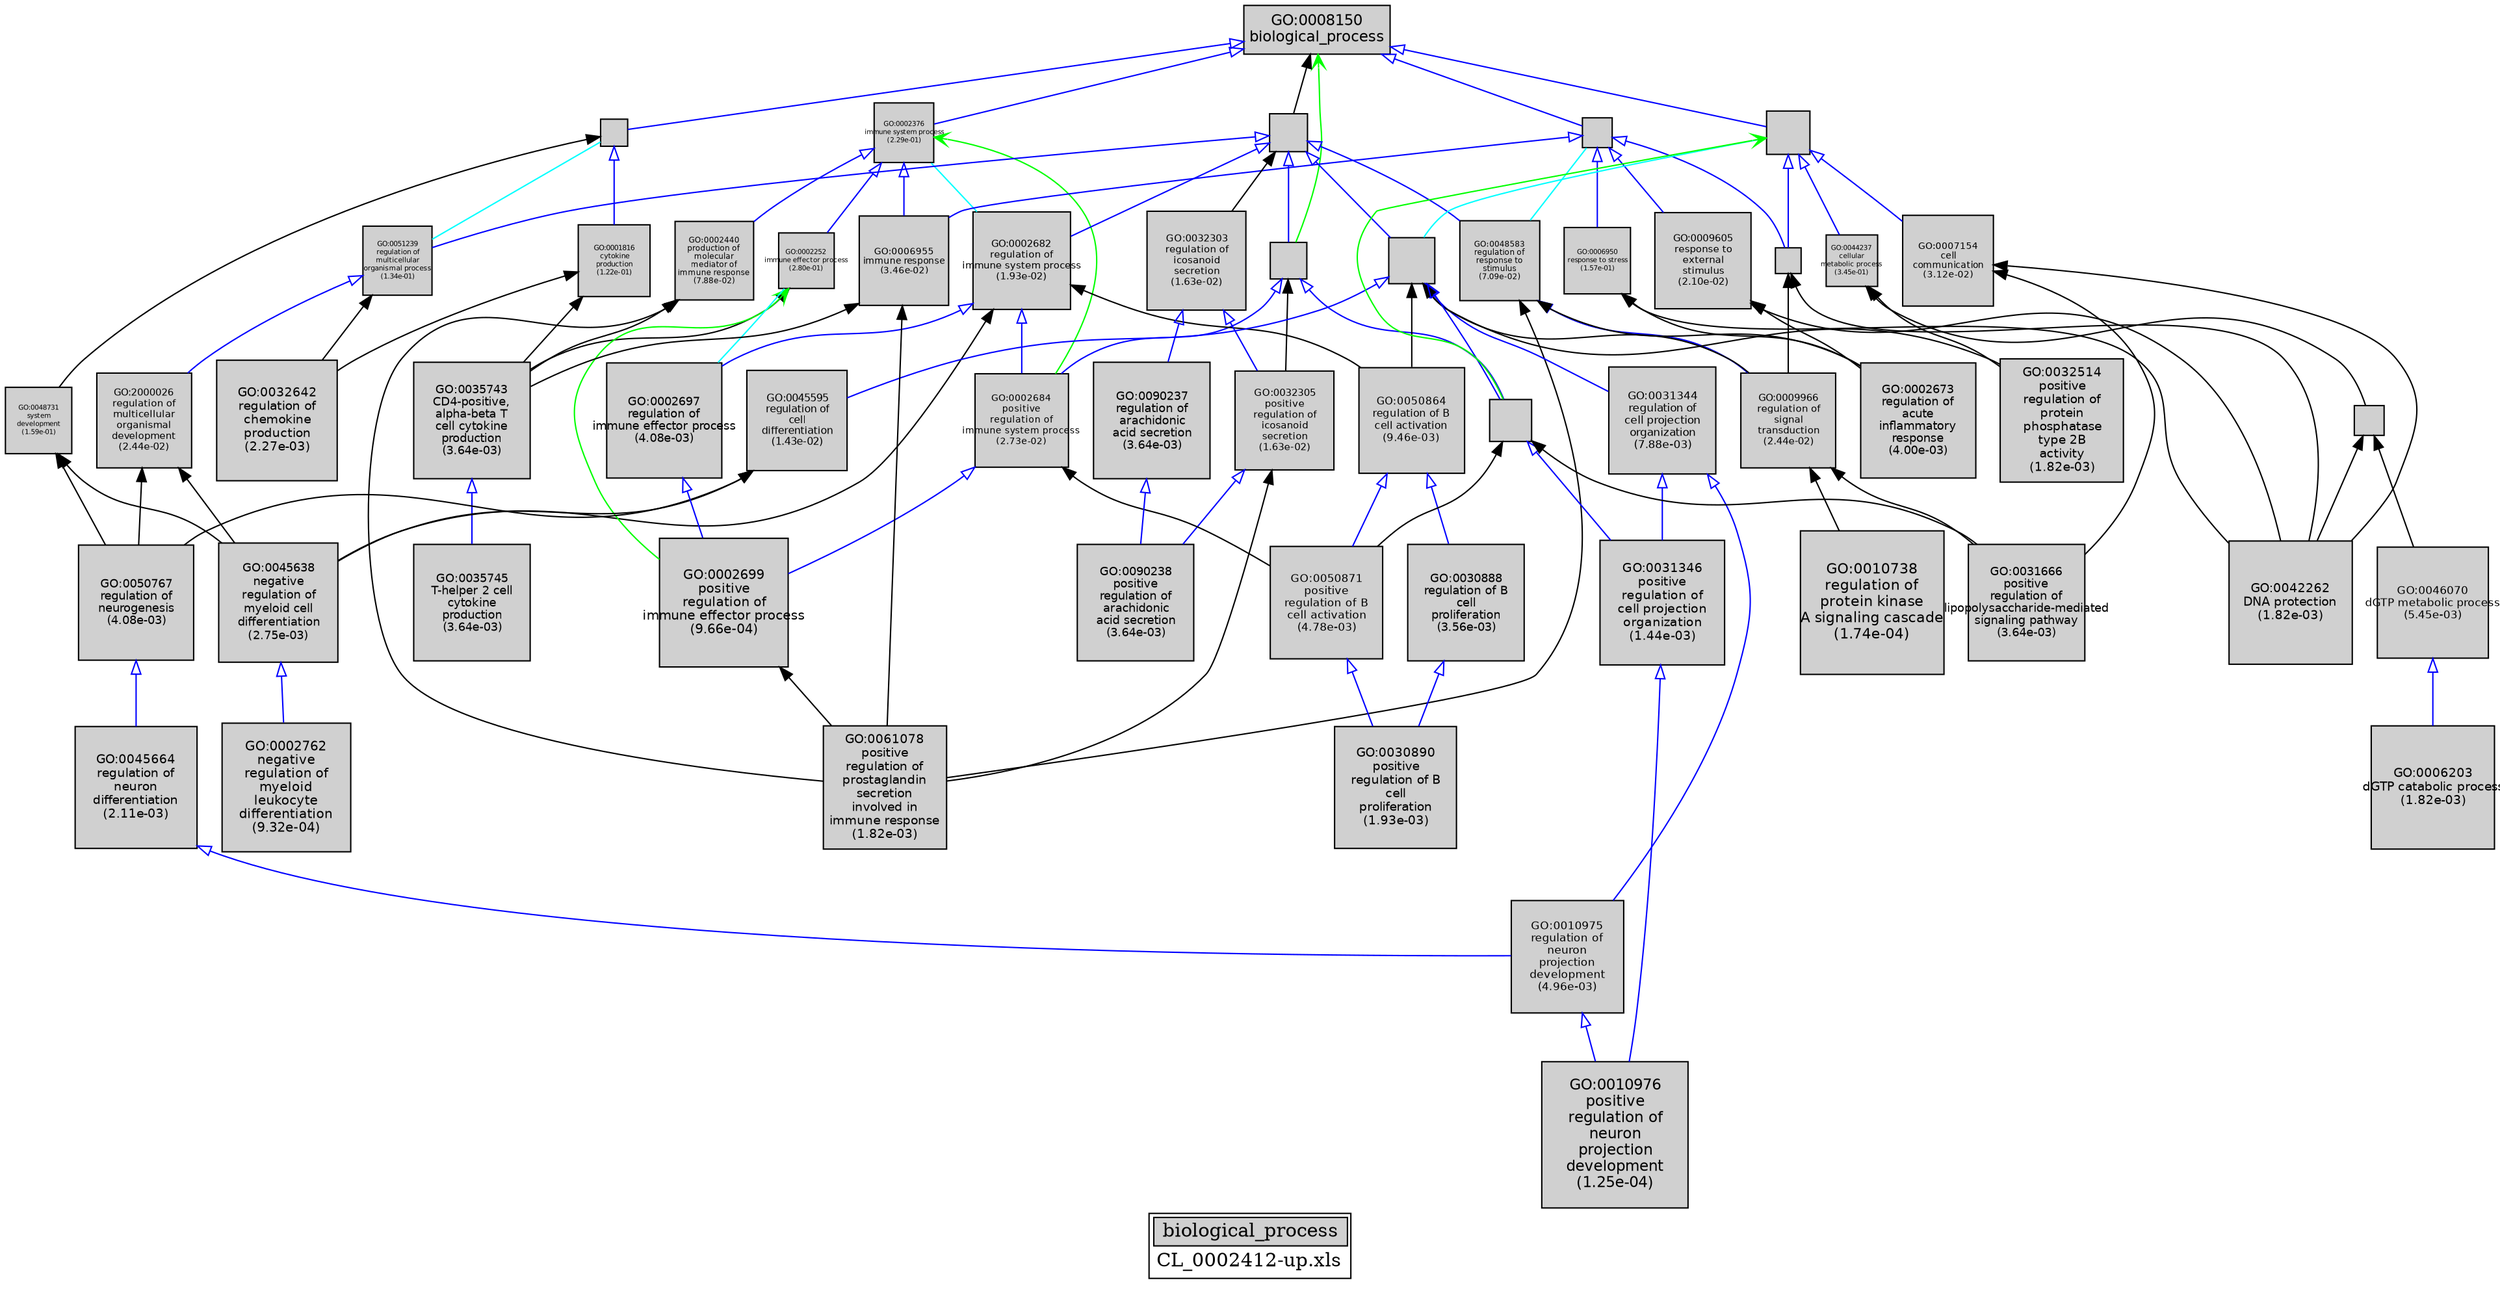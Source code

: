 digraph "biological_process" {
graph [ bgcolor = "#FFFFFF", label = <<TABLE COLOR="black" BGCOLOR="white"><TR><TD COLSPAN="2" BGCOLOR="#D0D0D0"><FONT COLOR="black">biological_process</FONT></TD></TR><TR><TD BORDER="0">CL_0002412-up.xls</TD></TR></TABLE>> ];
node [ fontname = "Helvetica" ];

subgraph "nodes" {

node [ style = "filled", fixedsize = "true", width = 1, shape = "box", fontsize = 9, fillcolor = "#D0D0D0", fontcolor = "black", color = "black" ];

"GO:0031344" [ URL = "#GO:0031344", label = <<TABLE BORDER="0"><TR><TD>GO:0031344<BR/>regulation of<BR/>cell projection<BR/>organization<BR/>(7.88e-03)</TD></TR></TABLE>>, width = 1.10335899694, shape = "box", fontsize = 7.94418477796, height = 1.10335899694 ];
"GO:0002762" [ URL = "#GO:0002762", label = <<TABLE BORDER="0"><TR><TD>GO:0002762<BR/>negative<BR/>regulation of<BR/>myeloid<BR/>leukocyte<BR/>differentiation<BR/>(9.32e-04)</TD></TR></TABLE>>, width = 1.32274004739, shape = "box", fontsize = 9.52372834123, height = 1.32274004739 ];
"GO:0032642" [ URL = "#GO:0032642", label = <<TABLE BORDER="0"><TR><TD>GO:0032642<BR/>regulation of<BR/>chemokine<BR/>production<BR/>(2.27e-03)</TD></TR></TABLE>>, width = 1.23617430102, shape = "box", fontsize = 8.90045496735, height = 1.23617430102 ];
"GO:0050864" [ URL = "#GO:0050864", label = <<TABLE BORDER="0"><TR><TD>GO:0050864<BR/>regulation of B<BR/>cell activation<BR/>(9.46e-03)</TD></TR></TABLE>>, width = 1.08260157413, shape = "box", fontsize = 7.79473133376, height = 1.08260157413 ];
"GO:0048583" [ URL = "#GO:0048583", label = <<TABLE BORDER="0"><TR><TD>GO:0048583<BR/>regulation of<BR/>response to<BR/>stimulus<BR/>(7.09e-02)</TD></TR></TABLE>>, width = 0.818318656115, shape = "box", fontsize = 5.89189432403, height = 0.818318656115 ];
"GO:0002376" [ URL = "#GO:0002376", label = <<TABLE BORDER="0"><TR><TD>GO:0002376<BR/>immune system process<BR/>(2.29e-01)</TD></TR></TABLE>>, width = 0.614351131231, shape = "box", fontsize = 5.0, height = 0.614351131231 ];
"GO:0046070" [ URL = "#GO:0046070", label = <<TABLE BORDER="0"><TR><TD>GO:0046070<BR/>dGTP metabolic process<BR/>(5.45e-03)</TD></TR></TABLE>>, width = 1.14430986814, shape = "box", fontsize = 8.23903105064, height = 1.14430986814 ];
"GO:0035743" [ URL = "#GO:0035743", label = <<TABLE BORDER="0"><TR><TD>GO:0035743<BR/>CD4-positive,<BR/>alpha-beta T<BR/>cell cytokine<BR/>production<BR/>(3.64e-03)</TD></TR></TABLE>>, width = 1.18756534916, shape = "box", fontsize = 8.55047051394, height = 1.18756534916 ];
"GO:0006139" [ URL = "#GO:0006139", label = "", width = 0.305582492819, shape = "box", height = 0.305582492819 ];
"GO:0001816" [ URL = "#GO:0001816", label = <<TABLE BORDER="0"><TR><TD>GO:0001816<BR/>cytokine<BR/>production<BR/>(1.22e-01)</TD></TR></TABLE>>, width = 0.731678434072, shape = "box", fontsize = 5.26808472532, height = 0.731678434072 ];
"GO:0032305" [ URL = "#GO:0032305", label = <<TABLE BORDER="0"><TR><TD>GO:0032305<BR/>positive<BR/>regulation of<BR/>icosanoid<BR/>secretion<BR/>(1.63e-02)</TD></TR></TABLE>>, width = 1.0182653085, shape = "box", fontsize = 7.33151022118, height = 1.0182653085 ];
"GO:0009966" [ URL = "#GO:0009966", label = <<TABLE BORDER="0"><TR><TD>GO:0009966<BR/>regulation of<BR/>signal<BR/>transduction<BR/>(2.44e-02)</TD></TR></TABLE>>, width = 0.967157308525, shape = "box", fontsize = 6.96353262138, height = 0.967157308525 ];
"GO:0006950" [ URL = "#GO:0006950", label = <<TABLE BORDER="0"><TR><TD>GO:0006950<BR/>response to stress<BR/>(1.57e-01)</TD></TR></TABLE>>, width = 0.687119531758, shape = "box", fontsize = 5.0, height = 0.687119531758 ];
"GO:0007154" [ URL = "#GO:0007154", label = <<TABLE BORDER="0"><TR><TD>GO:0007154<BR/>cell<BR/>communication<BR/>(3.12e-02)</TD></TR></TABLE>>, width = 0.935071362577, shape = "box", fontsize = 6.73251381055, height = 0.935071362577 ];
"GO:0050871" [ URL = "#GO:0050871", label = <<TABLE BORDER="0"><TR><TD>GO:0050871<BR/>positive<BR/>regulation of B<BR/>cell activation<BR/>(4.78e-03)</TD></TR></TABLE>>, width = 1.15839056663, shape = "box", fontsize = 8.34041207976, height = 1.15839056663 ];
"GO:0061078" [ URL = "#GO:0061078", label = <<TABLE BORDER="0"><TR><TD>GO:0061078<BR/>positive<BR/>regulation of<BR/>prostaglandin<BR/>secretion<BR/>involved in<BR/>immune response<BR/>(1.82e-03)</TD></TR></TABLE>>, width = 1.25813299834, shape = "box", fontsize = 9.05855758806, height = 1.25813299834 ];
"GO:0010738" [ URL = "#GO:0010738", label = <<TABLE BORDER="0"><TR><TD>GO:0010738<BR/>regulation of<BR/>protein kinase<BR/>A signaling cascade<BR/>(1.74e-04)</TD></TR></TABLE>>, width = 1.47263657421, shape = "box", fontsize = 10.6029833343, height = 1.47263657421 ];
"GO:0031346" [ URL = "#GO:0031346", label = <<TABLE BORDER="0"><TR><TD>GO:0031346<BR/>positive<BR/>regulation of<BR/>cell projection<BR/>organization<BR/>(1.44e-03)</TD></TR></TABLE>>, width = 1.28117002375, shape = "box", fontsize = 9.22442417101, height = 1.28117002375 ];
"GO:0031666" [ URL = "#GO:0031666", label = <<TABLE BORDER="0"><TR><TD>GO:0031666<BR/>positive<BR/>regulation of<BR/>lipopolysaccharide-mediated<BR/>signaling pathway<BR/>(3.64e-03)</TD></TR></TABLE>>, width = 1.18756534916, shape = "box", fontsize = 8.55047051394, height = 1.18756534916 ];
"GO:0048518" [ URL = "#GO:0048518", label = "", width = 0.372984650826, shape = "box", height = 0.372984650826 ];
"GO:0002684" [ URL = "#GO:0002684", label = <<TABLE BORDER="0"><TR><TD>GO:0002684<BR/>positive<BR/>regulation of<BR/>immune system process<BR/>(2.73e-02)</TD></TR></TABLE>>, width = 0.952673463466, shape = "box", fontsize = 6.85924893695, height = 0.952673463466 ];
"GO:0090238" [ URL = "#GO:0090238", label = <<TABLE BORDER="0"><TR><TD>GO:0090238<BR/>positive<BR/>regulation of<BR/>arachidonic<BR/>acid secretion<BR/>(3.64e-03)</TD></TR></TABLE>>, width = 1.18756534916, shape = "box", fontsize = 8.55047051394, height = 1.18756534916 ];
"GO:0048731" [ URL = "#GO:0048731", label = <<TABLE BORDER="0"><TR><TD>GO:0048731<BR/>system<BR/>development<BR/>(1.59e-01)</TD></TR></TABLE>>, width = 0.684600679577, shape = "box", fontsize = 5.0, height = 0.684600679577 ];
"GO:0002682" [ URL = "#GO:0002682", label = <<TABLE BORDER="0"><TR><TD>GO:0002682<BR/>regulation of<BR/>immune system process<BR/>(1.93e-02)</TD></TR></TABLE>>, width = 0.997153976415, shape = "box", fontsize = 7.17950863019, height = 0.997153976415 ];
"GO:0002673" [ URL = "#GO:0002673", label = <<TABLE BORDER="0"><TR><TD>GO:0002673<BR/>regulation of<BR/>acute<BR/>inflammatory<BR/>response<BR/>(4.00e-03)</TD></TR></TABLE>>, width = 1.17757336194, shape = "box", fontsize = 8.47852820594, height = 1.17757336194 ];
"GO:0010975" [ URL = "#GO:0010975", label = <<TABLE BORDER="0"><TR><TD>GO:0010975<BR/>regulation of<BR/>neuron<BR/>projection<BR/>development<BR/>(4.96e-03)</TD></TR></TABLE>>, width = 1.15443619548, shape = "box", fontsize = 8.31194060743, height = 1.15443619548 ];
"GO:0002699" [ URL = "#GO:0002699", label = <<TABLE BORDER="0"><TR><TD>GO:0002699<BR/>positive<BR/>regulation of<BR/>immune effector process<BR/>(9.66e-04)</TD></TR></TABLE>>, width = 1.31939436206, shape = "box", fontsize = 9.49963940685, height = 1.31939436206 ];
"GO:0045664" [ URL = "#GO:0045664", label = <<TABLE BORDER="0"><TR><TD>GO:0045664<BR/>regulation of<BR/>neuron<BR/>differentiation<BR/>(2.11e-03)</TD></TR></TABLE>>, width = 1.2431496773, shape = "box", fontsize = 8.95067767658, height = 1.2431496773 ];
"GO:0032501" [ URL = "#GO:0032501", label = "", width = 0.283714699376, shape = "box", height = 0.283714699376 ];
"GO:0032514" [ URL = "#GO:0032514", label = <<TABLE BORDER="0"><TR><TD>GO:0032514<BR/>positive<BR/>regulation of<BR/>protein<BR/>phosphatase<BR/>type 2B<BR/>activity<BR/>(1.82e-03)</TD></TR></TABLE>>, width = 1.25813299834, shape = "box", fontsize = 9.05855758806, height = 1.25813299834 ];
"GO:2000026" [ URL = "#GO:2000026", label = <<TABLE BORDER="0"><TR><TD>GO:2000026<BR/>regulation of<BR/>multicellular<BR/>organismal<BR/>development<BR/>(2.44e-02)</TD></TR></TABLE>>, width = 0.967363804987, shape = "box", fontsize = 6.96501939591, height = 0.967363804987 ];
"GO:0002252" [ URL = "#GO:0002252", label = <<TABLE BORDER="0"><TR><TD>GO:0002252<BR/>immune effector process<BR/>(2.80e-01)</TD></TR></TABLE>>, width = 0.572441559942, shape = "box", fontsize = 5.0, height = 0.572441559942 ];
"GO:0045595" [ URL = "#GO:0045595", label = <<TABLE BORDER="0"><TR><TD>GO:0045595<BR/>regulation of<BR/>cell<BR/>differentiation<BR/>(1.43e-02)</TD></TR></TABLE>>, width = 1.03424667592, shape = "box", fontsize = 7.44657606664, height = 1.03424667592 ];
"GO:0002440" [ URL = "#GO:0002440", label = <<TABLE BORDER="0"><TR><TD>GO:0002440<BR/>production of<BR/>molecular<BR/>mediator of<BR/>immune response<BR/>(7.88e-02)</TD></TR></TABLE>>, width = 0.802146633412, shape = "box", fontsize = 5.77545576056, height = 0.802146633412 ];
"GO:0045638" [ URL = "#GO:0045638", label = <<TABLE BORDER="0"><TR><TD>GO:0045638<BR/>negative<BR/>regulation of<BR/>myeloid cell<BR/>differentiation<BR/>(2.75e-03)</TD></TR></TABLE>>, width = 1.21653220928, shape = "box", fontsize = 8.75903190678, height = 1.21653220928 ];
"GO:0008150" [ URL = "#GO:0008150", label = <<TABLE BORDER="0"><TR><TD>GO:0008150<BR/>biological_process</TD></TR></TABLE>>, width = 1.5, shape = "box", fontsize = 10.8 ];
"GO:0006203" [ URL = "#GO:0006203", label = <<TABLE BORDER="0"><TR><TD>GO:0006203<BR/>dGTP catabolic process<BR/>(1.82e-03)</TD></TR></TABLE>>, width = 1.25813299834, shape = "box", fontsize = 9.05855758806, height = 1.25813299834 ];
"GO:0050896" [ URL = "#GO:0050896", label = "", width = 0.310768621482, shape = "box", height = 0.310768621482 ];
"GO:0050794" [ URL = "#GO:0050794", label = "", width = 0.472361430303, shape = "box", height = 0.472361430303 ];
"GO:0035745" [ URL = "#GO:0035745", label = <<TABLE BORDER="0"><TR><TD>GO:0035745<BR/>T-helper 2 cell<BR/>cytokine<BR/>production<BR/>(3.64e-03)</TD></TR></TABLE>>, width = 1.18756534916, shape = "box", fontsize = 8.55047051394, height = 1.18756534916 ];
"GO:0044237" [ URL = "#GO:0044237", label = <<TABLE BORDER="0"><TR><TD>GO:0044237<BR/>cellular<BR/>metabolic process<BR/>(3.45e-01)</TD></TR></TABLE>>, width = 0.524511983778, shape = "box", fontsize = 5.0, height = 0.524511983778 ];
"GO:0030888" [ URL = "#GO:0030888", label = <<TABLE BORDER="0"><TR><TD>GO:0030888<BR/>regulation of B<BR/>cell<BR/>proliferation<BR/>(3.56e-03)</TD></TR></TABLE>>, width = 1.1898616428, shape = "box", fontsize = 8.56700382818, height = 1.1898616428 ];
"GO:0050767" [ URL = "#GO:0050767", label = <<TABLE BORDER="0"><TR><TD>GO:0050767<BR/>regulation of<BR/>neurogenesis<BR/>(4.08e-03)</TD></TR></TABLE>>, width = 1.17544073725, shape = "box", fontsize = 8.46317330818, height = 1.17544073725 ];
"GO:0030890" [ URL = "#GO:0030890", label = <<TABLE BORDER="0"><TR><TD>GO:0030890<BR/>positive<BR/>regulation of B<BR/>cell<BR/>proliferation<BR/>(1.93e-03)</TD></TR></TABLE>>, width = 1.25209683185, shape = "box", fontsize = 9.0150971893, height = 1.25209683185 ];
"GO:0048522" [ URL = "#GO:0048522", label = "", width = 0.426255326643, shape = "box", height = 0.426255326643 ];
"GO:0042262" [ URL = "#GO:0042262", label = <<TABLE BORDER="0"><TR><TD>GO:0042262<BR/>DNA protection<BR/>(1.82e-03)</TD></TR></TABLE>>, width = 1.25813299834, shape = "box", fontsize = 9.05855758806, height = 1.25813299834 ];
"GO:0051239" [ URL = "#GO:0051239", label = <<TABLE BORDER="0"><TR><TD>GO:0051239<BR/>regulation of<BR/>multicellular<BR/>organismal process<BR/>(1.34e-01)</TD></TR></TABLE>>, width = 0.715212753693, shape = "box", fontsize = 5.14953182659, height = 0.715212753693 ];
"GO:0010976" [ URL = "#GO:0010976", label = <<TABLE BORDER="0"><TR><TD>GO:0010976<BR/>positive<BR/>regulation of<BR/>neuron<BR/>projection<BR/>development<BR/>(1.25e-04)</TD></TR></TABLE>>, width = 1.5, shape = "box", fontsize = 10.8, height = 1.5 ];
"GO:0050789" [ URL = "#GO:0050789", label = "", width = 0.390148414801, shape = "box", height = 0.390148414801 ];
"GO:0009987" [ URL = "#GO:0009987", label = "", width = 0.448408365514, shape = "box", height = 0.448408365514 ];
"GO:0009605" [ URL = "#GO:0009605", label = <<TABLE BORDER="0"><TR><TD>GO:0009605<BR/>response to<BR/>external<BR/>stimulus<BR/>(2.10e-02)</TD></TR></TABLE>>, width = 0.98651043461, shape = "box", fontsize = 7.10287512919, height = 0.98651043461 ];
"GO:0006955" [ URL = "#GO:0006955", label = <<TABLE BORDER="0"><TR><TD>GO:0006955<BR/>immune response<BR/>(3.46e-02)</TD></TR></TABLE>>, width = 0.921321431709, shape = "box", fontsize = 6.63351430831, height = 0.921321431709 ];
"GO:0002697" [ URL = "#GO:0002697", label = <<TABLE BORDER="0"><TR><TD>GO:0002697<BR/>regulation of<BR/>immune effector process<BR/>(4.08e-03)</TD></TR></TABLE>>, width = 1.17538576213, shape = "box", fontsize = 8.46277748737, height = 1.17538576213 ];
"GO:0032303" [ URL = "#GO:0032303", label = <<TABLE BORDER="0"><TR><TD>GO:0032303<BR/>regulation of<BR/>icosanoid<BR/>secretion<BR/>(1.63e-02)</TD></TR></TABLE>>, width = 1.0182653085, shape = "box", fontsize = 7.33151022118, height = 1.0182653085 ];
"GO:0051716" [ URL = "#GO:0051716", label = "", width = 0.269885185739, shape = "box", height = 0.269885185739 ];
"GO:0090237" [ URL = "#GO:0090237", label = <<TABLE BORDER="0"><TR><TD>GO:0090237<BR/>regulation of<BR/>arachidonic<BR/>acid secretion<BR/>(3.64e-03)</TD></TR></TABLE>>, width = 1.18756534916, shape = "box", fontsize = 8.55047051394, height = 1.18756534916 ];
}
subgraph "edges" {


edge [ dir = "back", weight = 1 ];
subgraph "regulates" {


edge [ color = "cyan", arrowtail = "none" ];
subgraph "positive" {


edge [ color = "green", arrowtail = "vee" ];
"GO:0008150" -> "GO:0048518";
"GO:0009987" -> "GO:0048522";
"GO:0002376" -> "GO:0002684";
"GO:0002252" -> "GO:0002699";
}
subgraph "negative" {


edge [ color = "red", arrowtail = "tee" ];
}
"GO:0002376" -> "GO:0002682";
"GO:0009987" -> "GO:0050794";
"GO:0050896" -> "GO:0048583";
"GO:0032501" -> "GO:0051239";
"GO:0002252" -> "GO:0002697";
}
subgraph "part_of" {


edge [ color = "purple", arrowtail = "diamond", weight = 2.5 ];
}
subgraph "is_a" {


edge [ color = "blue", arrowtail = "empty", weight = 5.0 ];
"GO:0032305" -> "GO:0090238";
"GO:0090237" -> "GO:0090238";
"GO:0050789" -> "GO:0048583";
"GO:0050864" -> "GO:0050871";
"GO:0050896" -> "GO:0051716";
"GO:0002682" -> "GO:0002697";
"GO:0050789" -> "GO:0050794";
"GO:0030888" -> "GO:0030890";
"GO:0032303" -> "GO:0032305";
"GO:0048518" -> "GO:0048522";
"GO:0031344" -> "GO:0010975";
"GO:0035743" -> "GO:0035745";
"GO:0050789" -> "GO:0051239";
"GO:0031344" -> "GO:0031346";
"GO:0050794" -> "GO:0048522";
"GO:0009987" -> "GO:0007154";
"GO:0051239" -> "GO:2000026";
"GO:0046070" -> "GO:0006203";
"GO:0032303" -> "GO:0090237";
"GO:0050896" -> "GO:0006950";
"GO:0008150" -> "GO:0002376";
"GO:0031346" -> "GO:0010976";
"GO:0048518" -> "GO:0002684";
"GO:0045638" -> "GO:0002762";
"GO:0002376" -> "GO:0002440";
"GO:0009987" -> "GO:0051716";
"GO:0050789" -> "GO:0048518";
"GO:0050896" -> "GO:0009605";
"GO:0008150" -> "GO:0032501";
"GO:0009987" -> "GO:0044237";
"GO:0002684" -> "GO:0002699";
"GO:0048522" -> "GO:0031346";
"GO:0002376" -> "GO:0002252";
"GO:0002376" -> "GO:0006955";
"GO:0010975" -> "GO:0010976";
"GO:0050864" -> "GO:0030888";
"GO:0050794" -> "GO:0045595";
"GO:0050896" -> "GO:0006955";
"GO:0032501" -> "GO:0001816";
"GO:0002697" -> "GO:0002699";
"GO:0045664" -> "GO:0010975";
"GO:0002682" -> "GO:0002684";
"GO:0050794" -> "GO:0031344";
"GO:0050871" -> "GO:0030890";
"GO:0008150" -> "GO:0009987";
"GO:0048583" -> "GO:0009966";
"GO:0050767" -> "GO:0045664";
"GO:0050789" -> "GO:0002682";
"GO:0008150" -> "GO:0050896";
}
"GO:0002684" -> "GO:0050871";
"GO:0048583" -> "GO:0061078";
"GO:0007154" -> "GO:0042262";
"GO:0006950" -> "GO:0002673";
"GO:0048522" -> "GO:0050871";
"GO:0006139" -> "GO:0042262";
"GO:0001816" -> "GO:0035743";
"GO:0006955" -> "GO:0061078";
"GO:0048518" -> "GO:0032305";
"GO:0050794" -> "GO:0032514";
"GO:0051716" -> "GO:0009966";
"GO:0008150" -> "GO:0050789";
"GO:0048522" -> "GO:0031666";
"GO:0051716" -> "GO:0042262";
"GO:0048583" -> "GO:0002673";
"GO:0007154" -> "GO:0031666";
"GO:0051239" -> "GO:0032642";
"GO:0002682" -> "GO:0045638";
"GO:0044237" -> "GO:0006139";
"GO:0045595" -> "GO:0045638";
"GO:0002252" -> "GO:0035743";
"GO:0044237" -> "GO:0032514";
"GO:0050794" -> "GO:0050864";
"GO:0032501" -> "GO:0048731";
"GO:0050789" -> "GO:0032303";
"GO:0006139" -> "GO:0046070";
"GO:0048731" -> "GO:0045638";
"GO:0001816" -> "GO:0032642";
"GO:0048731" -> "GO:0050767";
"GO:2000026" -> "GO:0045638";
"GO:0050794" -> "GO:0009966";
"GO:0002440" -> "GO:0061078";
"GO:0009966" -> "GO:0010738";
"GO:0032305" -> "GO:0061078";
"GO:0009605" -> "GO:0042262";
"GO:0002440" -> "GO:0035743";
"GO:0009966" -> "GO:0031666";
"GO:0009605" -> "GO:0002673";
"GO:0002682" -> "GO:0050864";
"GO:0006955" -> "GO:0035743";
"GO:0006950" -> "GO:0042262";
"GO:0045595" -> "GO:0050767";
"GO:0002699" -> "GO:0061078";
"GO:2000026" -> "GO:0050767";
}
}
